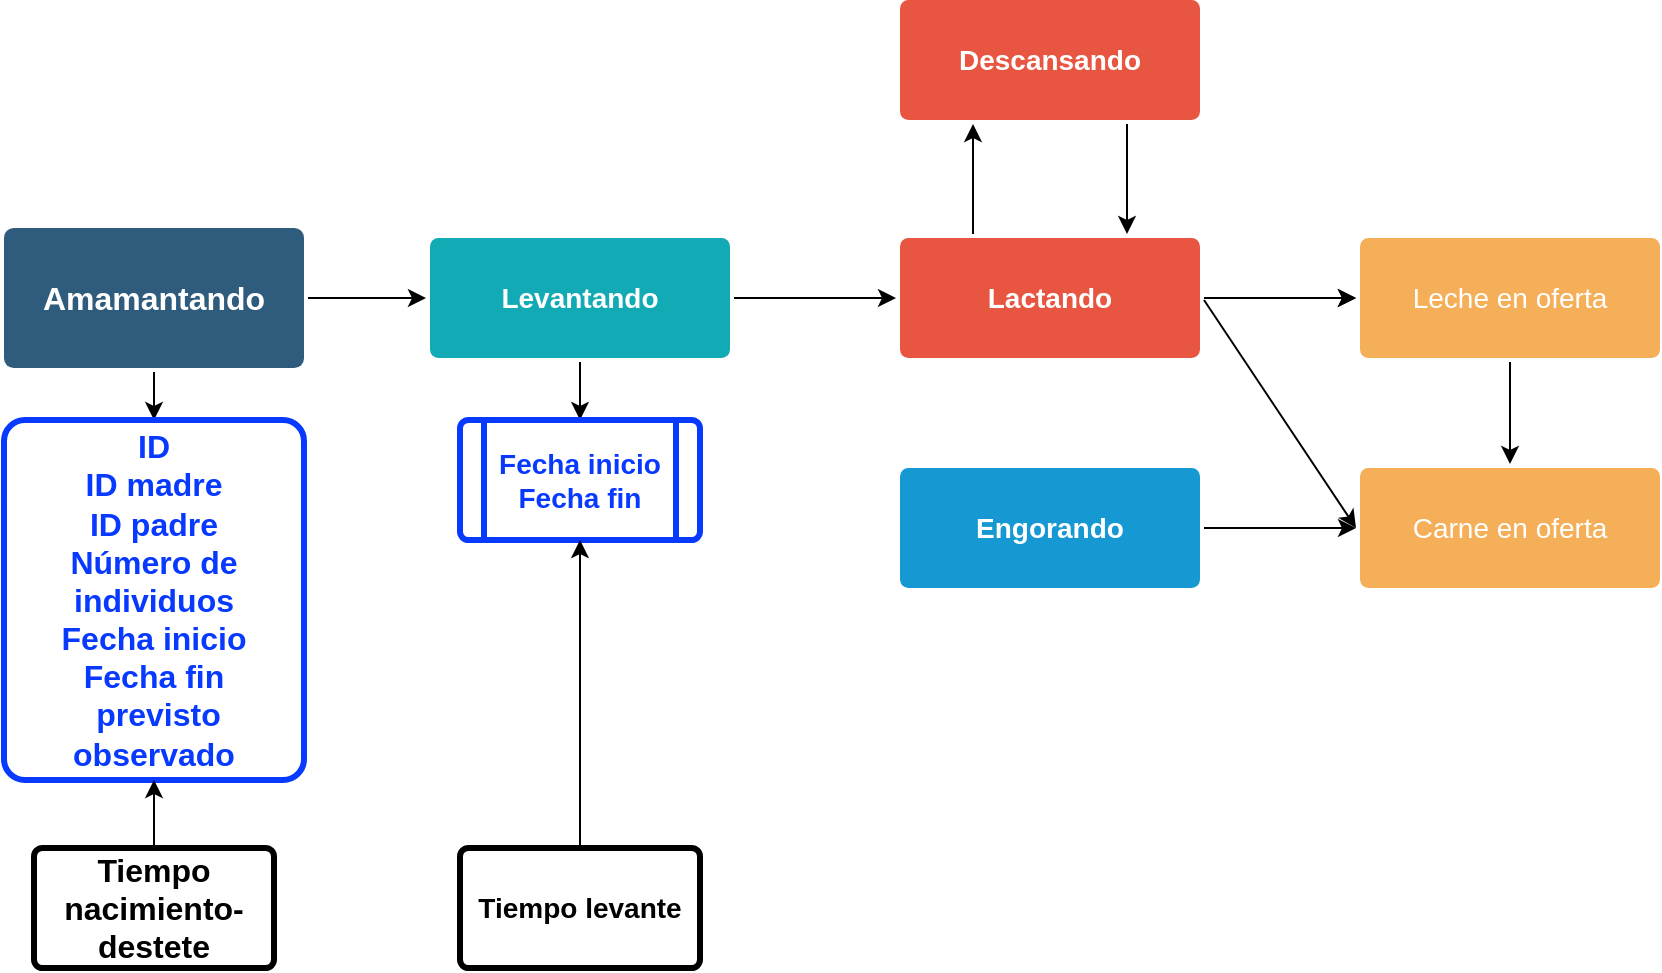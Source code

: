 <mxfile version="20.4.0" type="github">
  <diagram id="6a731a19-8d31-9384-78a2-239565b7b9f0" name="Page-1">
    <mxGraphModel dx="801" dy="452" grid="1" gridSize="10" guides="1" tooltips="1" connect="1" arrows="1" fold="1" page="1" pageScale="1" pageWidth="1169" pageHeight="827" background="none" math="0" shadow="0">
      <root>
        <mxCell id="0" />
        <mxCell id="1" parent="0" />
        <mxCell id="7_Ktyn4Td1zbls2RSr2U-1789" style="edgeStyle=orthogonalEdgeStyle;rounded=0;orthogonalLoop=1;jettySize=auto;html=1;exitX=1;exitY=0.5;exitDx=0;exitDy=0;entryX=0;entryY=0.5;entryDx=0;entryDy=0;fontColor=#FFFFFF;" parent="1" source="1749" target="1771" edge="1">
          <mxGeometry relative="1" as="geometry" />
        </mxCell>
        <mxCell id="wV_RwZgJfHrOoYBap2ik-1772" value="" style="edgeStyle=orthogonalEdgeStyle;rounded=0;orthogonalLoop=1;jettySize=auto;html=1;" edge="1" parent="1" source="1749" target="wV_RwZgJfHrOoYBap2ik-1771">
          <mxGeometry relative="1" as="geometry" />
        </mxCell>
        <mxCell id="1749" value="Amamantando" style="rounded=1;whiteSpace=wrap;html=1;shadow=0;labelBackgroundColor=none;strokeColor=none;strokeWidth=3;fillColor=#2F5B7C;fontFamily=Helvetica;fontSize=16;fontColor=#FFFFFF;align=center;fontStyle=1;spacing=5;arcSize=7;perimeterSpacing=2;" parent="1" vertex="1">
          <mxGeometry x="130" y="234" width="150" height="70" as="geometry" />
        </mxCell>
        <mxCell id="7_Ktyn4Td1zbls2RSr2U-1779" value="" style="edgeStyle=orthogonalEdgeStyle;rounded=0;orthogonalLoop=1;jettySize=auto;html=1;fontColor=#FFFFFF;" parent="1" source="1753" edge="1">
          <mxGeometry relative="1" as="geometry">
            <mxPoint x="806" y="269" as="targetPoint" />
          </mxGeometry>
        </mxCell>
        <mxCell id="7_Ktyn4Td1zbls2RSr2U-1781" value="" style="edgeStyle=orthogonalEdgeStyle;rounded=0;orthogonalLoop=1;jettySize=auto;html=1;fontColor=#FFFFFF;" parent="1" source="1753" target="1754" edge="1">
          <mxGeometry relative="1" as="geometry" />
        </mxCell>
        <mxCell id="1753" value="Lactando" style="rounded=1;whiteSpace=wrap;html=1;shadow=0;labelBackgroundColor=none;strokeColor=none;strokeWidth=3;fillColor=#e85642;fontFamily=Helvetica;fontSize=14;fontColor=#FFFFFF;align=center;spacing=5;fontStyle=1;arcSize=7;perimeterSpacing=2;" parent="1" vertex="1">
          <mxGeometry x="578" y="239" width="150" height="60" as="geometry" />
        </mxCell>
        <mxCell id="7_Ktyn4Td1zbls2RSr2U-1783" value="" style="edgeStyle=orthogonalEdgeStyle;rounded=0;orthogonalLoop=1;jettySize=auto;html=1;fontColor=#FFFFFF;" parent="1" source="1754" target="1769" edge="1">
          <mxGeometry relative="1" as="geometry" />
        </mxCell>
        <mxCell id="1754" value="Leche en oferta" style="rounded=1;whiteSpace=wrap;html=1;shadow=0;labelBackgroundColor=none;strokeColor=none;strokeWidth=3;fillColor=#F5AF58;fontFamily=Helvetica;fontSize=14;align=center;spacing=5;fontStyle=0;arcSize=7;perimeterSpacing=2;fontColor=#FFFFFF;" parent="1" vertex="1">
          <mxGeometry x="808" y="239" width="150" height="60" as="geometry" />
        </mxCell>
        <mxCell id="7_Ktyn4Td1zbls2RSr2U-1785" value="" style="edgeStyle=orthogonalEdgeStyle;rounded=0;orthogonalLoop=1;jettySize=auto;html=1;fontColor=#FFFFFF;" parent="1" source="1760" target="1769" edge="1">
          <mxGeometry relative="1" as="geometry" />
        </mxCell>
        <mxCell id="1760" value="Engorando" style="rounded=1;whiteSpace=wrap;html=1;shadow=0;labelBackgroundColor=none;strokeColor=none;strokeWidth=3;fillColor=#1699d3;fontFamily=Helvetica;fontSize=14;fontColor=#FFFFFF;align=center;spacing=5;fontStyle=1;arcSize=7;perimeterSpacing=2;" parent="1" vertex="1">
          <mxGeometry x="578" y="354" width="150" height="60" as="geometry" />
        </mxCell>
        <mxCell id="1769" value="Carne en oferta" style="rounded=1;whiteSpace=wrap;html=1;shadow=0;labelBackgroundColor=none;strokeColor=none;strokeWidth=3;fillColor=#f5af58;fontFamily=Helvetica;fontSize=14;fontColor=#FFFFFF;align=center;spacing=5;arcSize=7;perimeterSpacing=2;" parent="1" vertex="1">
          <mxGeometry x="808" y="354" width="150" height="60" as="geometry" />
        </mxCell>
        <mxCell id="7_Ktyn4Td1zbls2RSr2U-1780" value="" style="edgeStyle=orthogonalEdgeStyle;rounded=0;orthogonalLoop=1;jettySize=auto;html=1;fontColor=#FFFFFF;" parent="1" source="1771" target="1753" edge="1">
          <mxGeometry relative="1" as="geometry" />
        </mxCell>
        <mxCell id="wV_RwZgJfHrOoYBap2ik-1774" value="" style="edgeStyle=orthogonalEdgeStyle;rounded=0;orthogonalLoop=1;jettySize=auto;html=1;" edge="1" parent="1" source="1771" target="wV_RwZgJfHrOoYBap2ik-1773">
          <mxGeometry relative="1" as="geometry" />
        </mxCell>
        <mxCell id="1771" value="Levantando" style="rounded=1;whiteSpace=wrap;html=1;shadow=0;labelBackgroundColor=none;strokeColor=none;strokeWidth=3;fillColor=#12aab5;fontFamily=Helvetica;fontSize=14;fontColor=#FFFFFF;align=center;spacing=5;fontStyle=1;arcSize=7;perimeterSpacing=2;" parent="1" vertex="1">
          <mxGeometry x="343" y="239.0" width="150" height="60" as="geometry" />
        </mxCell>
        <mxCell id="7_Ktyn4Td1zbls2RSr2U-1786" value="" style="endArrow=classic;html=1;rounded=0;fontColor=#FFFFFF;entryX=0;entryY=0.5;entryDx=0;entryDy=0;" parent="1" target="1769" edge="1">
          <mxGeometry width="50" height="50" relative="1" as="geometry">
            <mxPoint x="730" y="270" as="sourcePoint" />
            <mxPoint x="700" y="370" as="targetPoint" />
          </mxGeometry>
        </mxCell>
        <mxCell id="z_6aWykkNIrOVK7mSuos-1771" value="Descansando" style="rounded=1;whiteSpace=wrap;html=1;shadow=0;labelBackgroundColor=none;strokeColor=none;strokeWidth=3;fillColor=#e85642;fontFamily=Helvetica;fontSize=14;fontColor=#FFFFFF;align=center;spacing=5;fontStyle=1;arcSize=7;perimeterSpacing=2;" parent="1" vertex="1">
          <mxGeometry x="578" y="120" width="150" height="60" as="geometry" />
        </mxCell>
        <mxCell id="z_6aWykkNIrOVK7mSuos-1772" value="" style="endArrow=classic;html=1;rounded=0;entryX=0.25;entryY=1;entryDx=0;entryDy=0;exitX=0.25;exitY=0;exitDx=0;exitDy=0;" parent="1" source="1753" target="z_6aWykkNIrOVK7mSuos-1771" edge="1">
          <mxGeometry width="50" height="50" relative="1" as="geometry">
            <mxPoint x="560" y="240" as="sourcePoint" />
            <mxPoint x="610" y="190" as="targetPoint" />
          </mxGeometry>
        </mxCell>
        <mxCell id="z_6aWykkNIrOVK7mSuos-1773" value="" style="endArrow=classic;html=1;rounded=0;entryX=0.75;entryY=0;entryDx=0;entryDy=0;exitX=0.75;exitY=1;exitDx=0;exitDy=0;" parent="1" source="z_6aWykkNIrOVK7mSuos-1771" target="1753" edge="1">
          <mxGeometry width="50" height="50" relative="1" as="geometry">
            <mxPoint x="624.5" y="247" as="sourcePoint" />
            <mxPoint x="624.5" y="192" as="targetPoint" />
          </mxGeometry>
        </mxCell>
        <mxCell id="wV_RwZgJfHrOoYBap2ik-1771" value="&lt;div&gt;ID&lt;/div&gt;&lt;div&gt;ID madre&lt;/div&gt;&lt;div&gt;ID padre&lt;/div&gt;&lt;div&gt;Número de individuos&lt;br&gt;&lt;/div&gt;&lt;div&gt;Fecha inicio&lt;/div&gt;&lt;div&gt;Fecha fin&lt;br&gt;&lt;/div&gt;&lt;div&gt;&amp;nbsp;previsto&lt;/div&gt;&lt;div&gt;observado&lt;br&gt;&lt;/div&gt;" style="rounded=1;whiteSpace=wrap;html=1;fontSize=16;fillColor=#FFFFFF;strokeColor=#0839FF;fontColor=#0839FF;shadow=0;labelBackgroundColor=none;strokeWidth=3;fontStyle=1;spacing=5;arcSize=7;" vertex="1" parent="1">
          <mxGeometry x="130" y="330" width="150" height="180" as="geometry" />
        </mxCell>
        <mxCell id="wV_RwZgJfHrOoYBap2ik-1773" value="&lt;div&gt;Fecha inicio&lt;/div&gt;&lt;div&gt;Fecha fin&lt;br&gt;&lt;/div&gt;" style="shape=process;whiteSpace=wrap;html=1;backgroundOutline=1;fontSize=14;fillColor=#FFFFFF;strokeColor=#0839FF;fontColor=#0839FF;rounded=1;shadow=0;labelBackgroundColor=none;strokeWidth=3;spacing=5;fontStyle=1;arcSize=7;" vertex="1" parent="1">
          <mxGeometry x="358" y="330.0" width="120" height="60" as="geometry" />
        </mxCell>
        <mxCell id="wV_RwZgJfHrOoYBap2ik-1781" value="" style="edgeStyle=orthogonalEdgeStyle;rounded=0;orthogonalLoop=1;jettySize=auto;html=1;" edge="1" parent="1" source="wV_RwZgJfHrOoYBap2ik-1775" target="wV_RwZgJfHrOoYBap2ik-1771">
          <mxGeometry relative="1" as="geometry" />
        </mxCell>
        <mxCell id="wV_RwZgJfHrOoYBap2ik-1775" value="Tiempo nacimiento-destete" style="rounded=1;whiteSpace=wrap;html=1;fontSize=16;fillColor=#FFFFFF;strokeColor=default;fontColor=#000000;shadow=0;labelBackgroundColor=none;strokeWidth=3;fontStyle=1;spacing=5;arcSize=7;" vertex="1" parent="1">
          <mxGeometry x="145" y="544" width="120" height="60" as="geometry" />
        </mxCell>
        <mxCell id="wV_RwZgJfHrOoYBap2ik-1782" value="" style="edgeStyle=orthogonalEdgeStyle;rounded=0;orthogonalLoop=1;jettySize=auto;html=1;fontColor=#000000;" edge="1" parent="1" source="wV_RwZgJfHrOoYBap2ik-1777" target="wV_RwZgJfHrOoYBap2ik-1773">
          <mxGeometry relative="1" as="geometry" />
        </mxCell>
        <mxCell id="wV_RwZgJfHrOoYBap2ik-1777" value="Tiempo levante" style="rounded=1;whiteSpace=wrap;html=1;fontSize=14;fillColor=#FFFFFF;strokeColor=default;fontColor=#000000;shadow=0;labelBackgroundColor=none;strokeWidth=3;spacing=5;fontStyle=1;arcSize=7;" vertex="1" parent="1">
          <mxGeometry x="358" y="544.0" width="120" height="60" as="geometry" />
        </mxCell>
      </root>
    </mxGraphModel>
  </diagram>
</mxfile>
